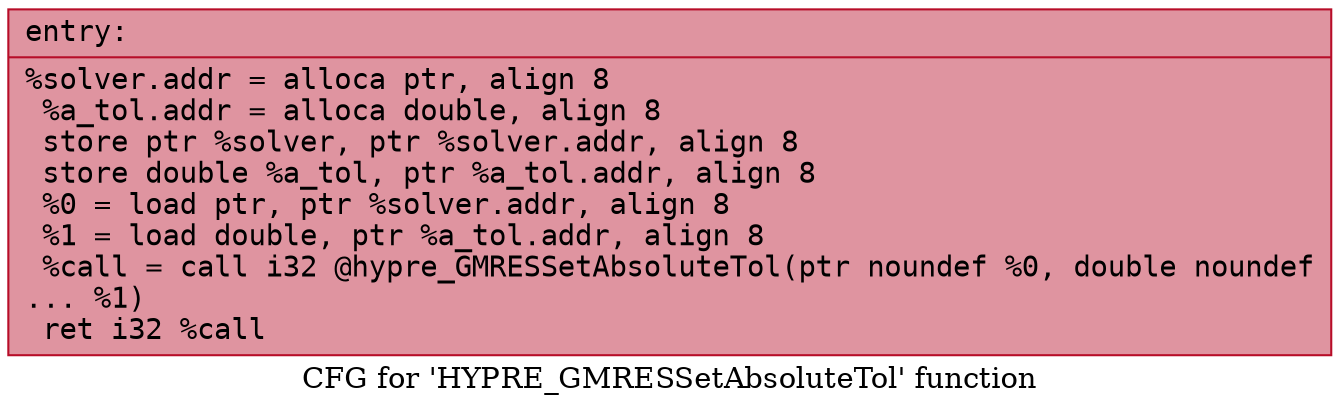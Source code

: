 digraph "CFG for 'HYPRE_GMRESSetAbsoluteTol' function" {
	label="CFG for 'HYPRE_GMRESSetAbsoluteTol' function";

	Node0x561d3dbe86e0 [shape=record,color="#b70d28ff", style=filled, fillcolor="#b70d2870" fontname="Courier",label="{entry:\l|  %solver.addr = alloca ptr, align 8\l  %a_tol.addr = alloca double, align 8\l  store ptr %solver, ptr %solver.addr, align 8\l  store double %a_tol, ptr %a_tol.addr, align 8\l  %0 = load ptr, ptr %solver.addr, align 8\l  %1 = load double, ptr %a_tol.addr, align 8\l  %call = call i32 @hypre_GMRESSetAbsoluteTol(ptr noundef %0, double noundef\l... %1)\l  ret i32 %call\l}"];
}
